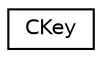 digraph "Graphical Class Hierarchy"
{
  edge [fontname="Helvetica",fontsize="10",labelfontname="Helvetica",labelfontsize="10"];
  node [fontname="Helvetica",fontsize="10",shape=record];
  rankdir="LR";
  Node0 [label="CKey",height=0.2,width=0.4,color="black", fillcolor="white", style="filled",URL="$d2/d63/class_c_key.html",tooltip="An encapsulated private key. "];
}
